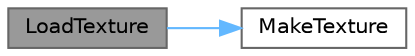 digraph "LoadTexture"
{
 // LATEX_PDF_SIZE
  bgcolor="transparent";
  edge [fontname=Helvetica,fontsize=10,labelfontname=Helvetica,labelfontsize=10];
  node [fontname=Helvetica,fontsize=10,shape=box,height=0.2,width=0.4];
  rankdir="LR";
  Node1 [label="LoadTexture",height=0.2,width=0.4,color="gray40", fillcolor="grey60", style="filled", fontcolor="black",tooltip="Loads a texture from file"];
  Node1 -> Node2 [color="steelblue1",style="solid"];
  Node2 [label="MakeTexture",height=0.2,width=0.4,color="grey40", fillcolor="white", style="filled",URL="$_renderer_8cpp.html#a4200fd24c96e771a51d8cb0caeb20cb3",tooltip="Builds a texture"];
}

